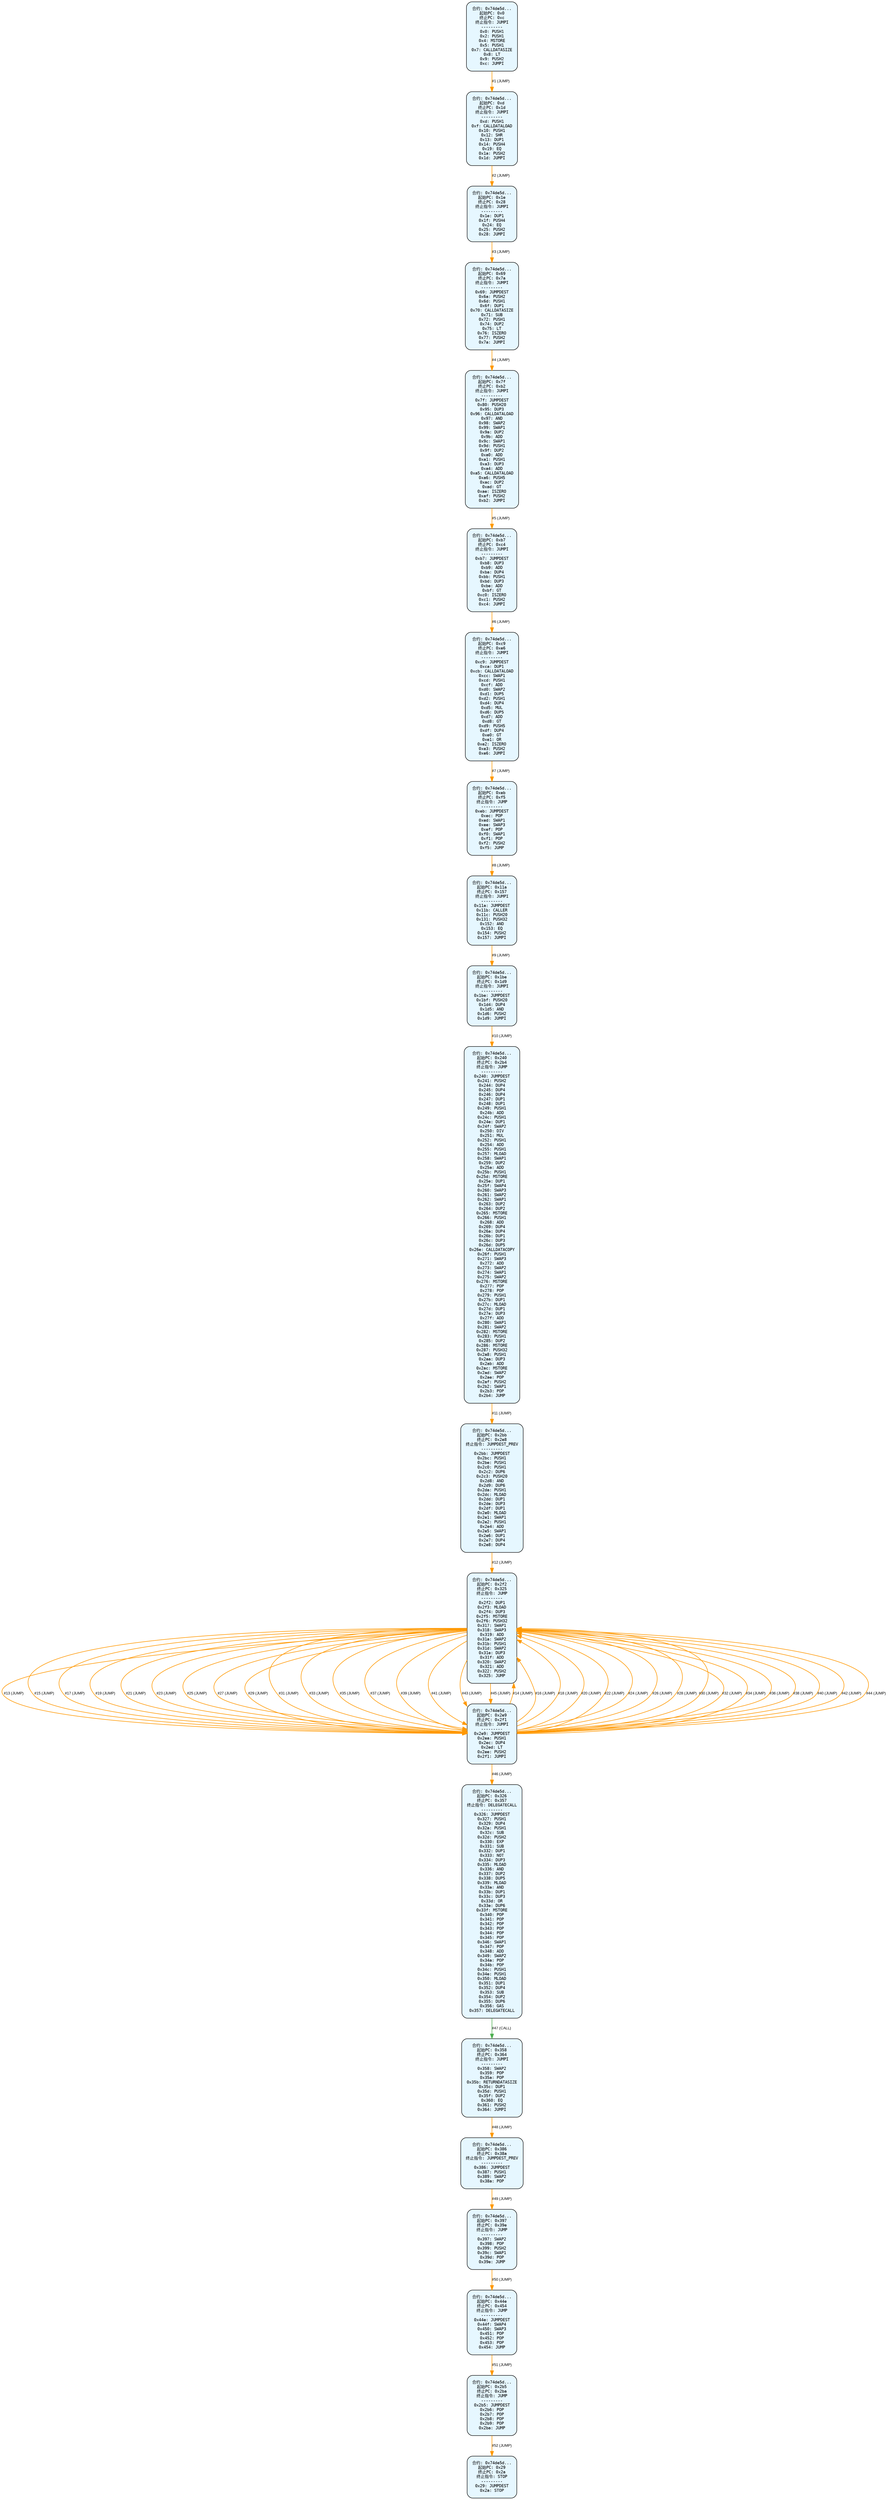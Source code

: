 digraph Contract_CFG {
    rankdir=TB;
    node [shape=box, style="filled, rounded", fontname="Monospace", fontsize=9, margin=0.15];
    edge [fontname="Arial", fontsize=8, penwidth=1.2];

    "block_0" [label="合约: 0x74de5d...
起始PC: 0x0
终止PC: 0xc
终止指令: JUMPI
---------
0x0: PUSH1
0x2: PUSH1
0x4: MSTORE
0x5: PUSH1
0x7: CALLDATASIZE
0x8: LT
0x9: PUSH2
0xc: JUMPI", fillcolor="#e6f7ff"];
    "block_d" [label="合约: 0x74de5d...
起始PC: 0xd
终止PC: 0x1d
终止指令: JUMPI
---------
0xd: PUSH1
0xf: CALLDATALOAD
0x10: PUSH1
0x12: SHR
0x13: DUP1
0x14: PUSH4
0x19: EQ
0x1a: PUSH2
0x1d: JUMPI", fillcolor="#e6f7ff"];
    "block_1e" [label="合约: 0x74de5d...
起始PC: 0x1e
终止PC: 0x28
终止指令: JUMPI
---------
0x1e: DUP1
0x1f: PUSH4
0x24: EQ
0x25: PUSH2
0x28: JUMPI", fillcolor="#e6f7ff"];
    "block_69" [label="合约: 0x74de5d...
起始PC: 0x69
终止PC: 0x7a
终止指令: JUMPI
---------
0x69: JUMPDEST
0x6a: PUSH2
0x6d: PUSH1
0x6f: DUP1
0x70: CALLDATASIZE
0x71: SUB
0x72: PUSH1
0x74: DUP2
0x75: LT
0x76: ISZERO
0x77: PUSH2
0x7a: JUMPI", fillcolor="#e6f7ff"];
    "block_7f" [label="合约: 0x74de5d...
起始PC: 0x7f
终止PC: 0xb2
终止指令: JUMPI
---------
0x7f: JUMPDEST
0x80: PUSH20
0x95: DUP3
0x96: CALLDATALOAD
0x97: AND
0x98: SWAP2
0x99: SWAP1
0x9a: DUP2
0x9b: ADD
0x9c: SWAP1
0x9d: PUSH1
0x9f: DUP2
0xa0: ADD
0xa1: PUSH1
0xa3: DUP3
0xa4: ADD
0xa5: CALLDATALOAD
0xa6: PUSH5
0xac: DUP2
0xad: GT
0xae: ISZERO
0xaf: PUSH2
0xb2: JUMPI", fillcolor="#e6f7ff"];
    "block_b7" [label="合约: 0x74de5d...
起始PC: 0xb7
终止PC: 0xc4
终止指令: JUMPI
---------
0xb7: JUMPDEST
0xb8: DUP3
0xb9: ADD
0xba: DUP4
0xbb: PUSH1
0xbd: DUP3
0xbe: ADD
0xbf: GT
0xc0: ISZERO
0xc1: PUSH2
0xc4: JUMPI", fillcolor="#e6f7ff"];
    "block_c9" [label="合约: 0x74de5d...
起始PC: 0xc9
终止PC: 0xe6
终止指令: JUMPI
---------
0xc9: JUMPDEST
0xca: DUP1
0xcb: CALLDATALOAD
0xcc: SWAP1
0xcd: PUSH1
0xcf: ADD
0xd0: SWAP2
0xd1: DUP5
0xd2: PUSH1
0xd4: DUP4
0xd5: MUL
0xd6: DUP5
0xd7: ADD
0xd8: GT
0xd9: PUSH5
0xdf: DUP4
0xe0: GT
0xe1: OR
0xe2: ISZERO
0xe3: PUSH2
0xe6: JUMPI", fillcolor="#e6f7ff"];
    "block_eb" [label="合约: 0x74de5d...
起始PC: 0xeb
终止PC: 0xf5
终止指令: JUMP
---------
0xeb: JUMPDEST
0xec: POP
0xed: SWAP1
0xee: SWAP3
0xef: POP
0xf0: SWAP1
0xf1: POP
0xf2: PUSH2
0xf5: JUMP", fillcolor="#e6f7ff"];
    "block_11a" [label="合约: 0x74de5d...
起始PC: 0x11a
终止PC: 0x157
终止指令: JUMPI
---------
0x11a: JUMPDEST
0x11b: CALLER
0x11c: PUSH20
0x131: PUSH32
0x152: AND
0x153: EQ
0x154: PUSH2
0x157: JUMPI", fillcolor="#e6f7ff"];
    "block_1be" [label="合约: 0x74de5d...
起始PC: 0x1be
终止PC: 0x1d9
终止指令: JUMPI
---------
0x1be: JUMPDEST
0x1bf: PUSH20
0x1d4: DUP4
0x1d5: AND
0x1d6: PUSH2
0x1d9: JUMPI", fillcolor="#e6f7ff"];
    "block_240" [label="合约: 0x74de5d...
起始PC: 0x240
终止PC: 0x2b4
终止指令: JUMP
---------
0x240: JUMPDEST
0x241: PUSH2
0x244: DUP4
0x245: DUP4
0x246: DUP4
0x247: DUP1
0x248: DUP1
0x249: PUSH1
0x24b: ADD
0x24c: PUSH1
0x24e: DUP1
0x24f: SWAP2
0x250: DIV
0x251: MUL
0x252: PUSH1
0x254: ADD
0x255: PUSH1
0x257: MLOAD
0x258: SWAP1
0x259: DUP2
0x25a: ADD
0x25b: PUSH1
0x25d: MSTORE
0x25e: DUP1
0x25f: SWAP4
0x260: SWAP3
0x261: SWAP2
0x262: SWAP1
0x263: DUP2
0x264: DUP2
0x265: MSTORE
0x266: PUSH1
0x268: ADD
0x269: DUP4
0x26a: DUP4
0x26b: DUP1
0x26c: DUP3
0x26d: DUP5
0x26e: CALLDATACOPY
0x26f: PUSH1
0x271: SWAP3
0x272: ADD
0x273: SWAP2
0x274: SWAP1
0x275: SWAP2
0x276: MSTORE
0x277: POP
0x278: POP
0x279: PUSH1
0x27b: DUP1
0x27c: MLOAD
0x27d: DUP1
0x27e: DUP3
0x27f: ADD
0x280: SWAP1
0x281: SWAP2
0x282: MSTORE
0x283: PUSH1
0x285: DUP2
0x286: MSTORE
0x287: PUSH32
0x2a8: PUSH1
0x2aa: DUP3
0x2ab: ADD
0x2ac: MSTORE
0x2ad: SWAP2
0x2ae: POP
0x2af: PUSH2
0x2b2: SWAP1
0x2b3: POP
0x2b4: JUMP", fillcolor="#e6f7ff"];
    "block_2bb" [label="合约: 0x74de5d...
起始PC: 0x2bb
终止PC: 0x2e8
终止指令: JUMPDEST_PREV
---------
0x2bb: JUMPDEST
0x2bc: PUSH1
0x2be: PUSH1
0x2c0: PUSH1
0x2c2: DUP6
0x2c3: PUSH20
0x2d8: AND
0x2d9: DUP6
0x2da: PUSH1
0x2dc: MLOAD
0x2dd: DUP1
0x2de: DUP3
0x2df: DUP1
0x2e0: MLOAD
0x2e1: SWAP1
0x2e2: PUSH1
0x2e4: ADD
0x2e5: SWAP1
0x2e6: DUP1
0x2e7: DUP4
0x2e8: DUP4", fillcolor="#e6f7ff"];
    "block_2f2" [label="合约: 0x74de5d...
起始PC: 0x2f2
终止PC: 0x325
终止指令: JUMP
---------
0x2f2: DUP1
0x2f3: MLOAD
0x2f4: DUP3
0x2f5: MSTORE
0x2f6: PUSH32
0x317: SWAP1
0x318: SWAP3
0x319: ADD
0x31a: SWAP2
0x31b: PUSH1
0x31d: SWAP2
0x31e: DUP3
0x31f: ADD
0x320: SWAP2
0x321: ADD
0x322: PUSH2
0x325: JUMP", fillcolor="#e6f7ff"];
    "block_2e9" [label="合约: 0x74de5d...
起始PC: 0x2e9
终止PC: 0x2f1
终止指令: JUMPI
---------
0x2e9: JUMPDEST
0x2ea: PUSH1
0x2ec: DUP4
0x2ed: LT
0x2ee: PUSH2
0x2f1: JUMPI", fillcolor="#e6f7ff"];
    "block_326" [label="合约: 0x74de5d...
起始PC: 0x326
终止PC: 0x357
终止指令: DELEGATECALL
---------
0x326: JUMPDEST
0x327: PUSH1
0x329: DUP4
0x32a: PUSH1
0x32c: SUB
0x32d: PUSH2
0x330: EXP
0x331: SUB
0x332: DUP1
0x333: NOT
0x334: DUP3
0x335: MLOAD
0x336: AND
0x337: DUP2
0x338: DUP5
0x339: MLOAD
0x33a: AND
0x33b: DUP1
0x33c: DUP3
0x33d: OR
0x33e: DUP6
0x33f: MSTORE
0x340: POP
0x341: POP
0x342: POP
0x343: POP
0x344: POP
0x345: POP
0x346: SWAP1
0x347: POP
0x348: ADD
0x349: SWAP2
0x34a: POP
0x34b: POP
0x34c: PUSH1
0x34e: PUSH1
0x350: MLOAD
0x351: DUP1
0x352: DUP4
0x353: SUB
0x354: DUP2
0x355: DUP6
0x356: GAS
0x357: DELEGATECALL", fillcolor="#e6f7ff"];
    "block_358" [label="合约: 0x74de5d...
起始PC: 0x358
终止PC: 0x364
终止指令: JUMPI
---------
0x358: SWAP2
0x359: POP
0x35a: POP
0x35b: RETURNDATASIZE
0x35c: DUP1
0x35d: PUSH1
0x35f: DUP2
0x360: EQ
0x361: PUSH2
0x364: JUMPI", fillcolor="#e6f7ff"];
    "block_386" [label="合约: 0x74de5d...
起始PC: 0x386
终止PC: 0x38a
终止指令: JUMPDEST_PREV
---------
0x386: JUMPDEST
0x387: PUSH1
0x389: SWAP2
0x38a: POP", fillcolor="#e6f7ff"];
    "block_397" [label="合约: 0x74de5d...
起始PC: 0x397
终止PC: 0x39e
终止指令: JUMP
---------
0x397: SWAP2
0x398: POP
0x399: PUSH2
0x39c: SWAP1
0x39d: POP
0x39e: JUMP", fillcolor="#e6f7ff"];
    "block_44e" [label="合约: 0x74de5d...
起始PC: 0x44e
终止PC: 0x454
终止指令: JUMP
---------
0x44e: JUMPDEST
0x44f: SWAP4
0x450: SWAP3
0x451: POP
0x452: POP
0x453: POP
0x454: JUMP", fillcolor="#e6f7ff"];
    "block_2b5" [label="合约: 0x74de5d...
起始PC: 0x2b5
终止PC: 0x2ba
终止指令: JUMP
---------
0x2b5: JUMPDEST
0x2b6: POP
0x2b7: POP
0x2b8: POP
0x2b9: POP
0x2ba: JUMP", fillcolor="#e6f7ff"];
    "block_29" [label="合约: 0x74de5d...
起始PC: 0x29
终止PC: 0x2a
终止指令: STOP
---------
0x29: JUMPDEST
0x2a: STOP", fillcolor="#e6f7ff"];

    "block_0" -> "block_d" [label="#1 (JUMP)", color="#ff9800"];
    "block_d" -> "block_1e" [label="#2 (JUMP)", color="#ff9800"];
    "block_1e" -> "block_69" [label="#3 (JUMP)", color="#ff9800"];
    "block_69" -> "block_7f" [label="#4 (JUMP)", color="#ff9800"];
    "block_7f" -> "block_b7" [label="#5 (JUMP)", color="#ff9800"];
    "block_b7" -> "block_c9" [label="#6 (JUMP)", color="#ff9800"];
    "block_c9" -> "block_eb" [label="#7 (JUMP)", color="#ff9800"];
    "block_eb" -> "block_11a" [label="#8 (JUMP)", color="#ff9800"];
    "block_11a" -> "block_1be" [label="#9 (JUMP)", color="#ff9800"];
    "block_1be" -> "block_240" [label="#10 (JUMP)", color="#ff9800"];
    "block_240" -> "block_2bb" [label="#11 (JUMP)", color="#ff9800"];
    "block_2bb" -> "block_2f2" [label="#12 (JUMP)", color="#ff9800"];
    "block_2f2" -> "block_2e9" [label="#13 (JUMP)", color="#ff9800"];
    "block_2e9" -> "block_2f2" [label="#14 (JUMP)", color="#ff9800"];
    "block_2f2" -> "block_2e9" [label="#15 (JUMP)", color="#ff9800"];
    "block_2e9" -> "block_2f2" [label="#16 (JUMP)", color="#ff9800"];
    "block_2f2" -> "block_2e9" [label="#17 (JUMP)", color="#ff9800"];
    "block_2e9" -> "block_2f2" [label="#18 (JUMP)", color="#ff9800"];
    "block_2f2" -> "block_2e9" [label="#19 (JUMP)", color="#ff9800"];
    "block_2e9" -> "block_2f2" [label="#20 (JUMP)", color="#ff9800"];
    "block_2f2" -> "block_2e9" [label="#21 (JUMP)", color="#ff9800"];
    "block_2e9" -> "block_2f2" [label="#22 (JUMP)", color="#ff9800"];
    "block_2f2" -> "block_2e9" [label="#23 (JUMP)", color="#ff9800"];
    "block_2e9" -> "block_2f2" [label="#24 (JUMP)", color="#ff9800"];
    "block_2f2" -> "block_2e9" [label="#25 (JUMP)", color="#ff9800"];
    "block_2e9" -> "block_2f2" [label="#26 (JUMP)", color="#ff9800"];
    "block_2f2" -> "block_2e9" [label="#27 (JUMP)", color="#ff9800"];
    "block_2e9" -> "block_2f2" [label="#28 (JUMP)", color="#ff9800"];
    "block_2f2" -> "block_2e9" [label="#29 (JUMP)", color="#ff9800"];
    "block_2e9" -> "block_2f2" [label="#30 (JUMP)", color="#ff9800"];
    "block_2f2" -> "block_2e9" [label="#31 (JUMP)", color="#ff9800"];
    "block_2e9" -> "block_2f2" [label="#32 (JUMP)", color="#ff9800"];
    "block_2f2" -> "block_2e9" [label="#33 (JUMP)", color="#ff9800"];
    "block_2e9" -> "block_2f2" [label="#34 (JUMP)", color="#ff9800"];
    "block_2f2" -> "block_2e9" [label="#35 (JUMP)", color="#ff9800"];
    "block_2e9" -> "block_2f2" [label="#36 (JUMP)", color="#ff9800"];
    "block_2f2" -> "block_2e9" [label="#37 (JUMP)", color="#ff9800"];
    "block_2e9" -> "block_2f2" [label="#38 (JUMP)", color="#ff9800"];
    "block_2f2" -> "block_2e9" [label="#39 (JUMP)", color="#ff9800"];
    "block_2e9" -> "block_2f2" [label="#40 (JUMP)", color="#ff9800"];
    "block_2f2" -> "block_2e9" [label="#41 (JUMP)", color="#ff9800"];
    "block_2e9" -> "block_2f2" [label="#42 (JUMP)", color="#ff9800"];
    "block_2f2" -> "block_2e9" [label="#43 (JUMP)", color="#ff9800"];
    "block_2e9" -> "block_2f2" [label="#44 (JUMP)", color="#ff9800"];
    "block_2f2" -> "block_2e9" [label="#45 (JUMP)", color="#ff9800"];
    "block_2e9" -> "block_326" [label="#46 (JUMP)", color="#ff9800"];
    "block_326" -> "block_358" [label="#47 (CALL)", color="#4caf50"];
    "block_358" -> "block_386" [label="#48 (JUMP)", color="#ff9800"];
    "block_386" -> "block_397" [label="#49 (JUMP)", color="#ff9800"];
    "block_397" -> "block_44e" [label="#50 (JUMP)", color="#ff9800"];
    "block_44e" -> "block_2b5" [label="#51 (JUMP)", color="#ff9800"];
    "block_2b5" -> "block_29" [label="#52 (JUMP)", color="#ff9800"];
}